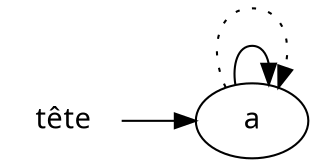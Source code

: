 digraph liste {
    rankdir="LR";
    node [fontname="Courrier"];
    tete [label="tête" shape=plaintext]
    0 [label="a"];

    tete -> 0;
    0 -> 0;
    0 -> 0 [style="dotted"];
}
